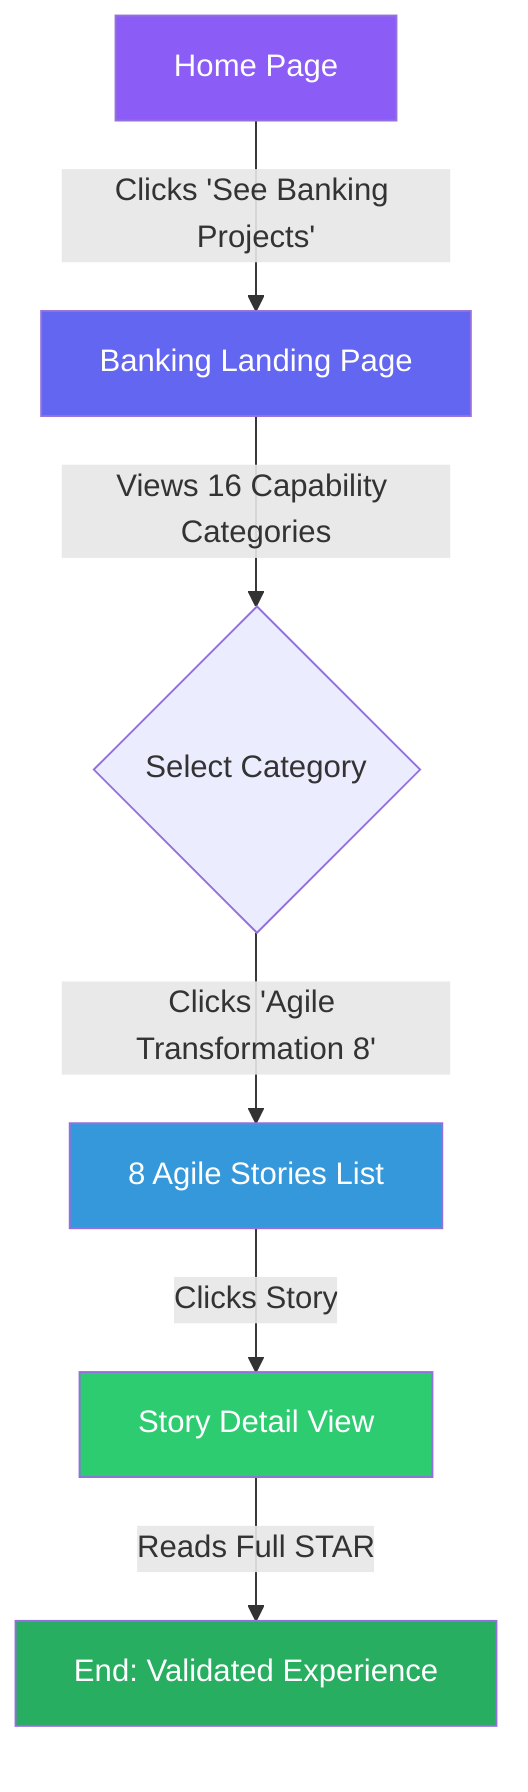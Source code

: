 graph TD
    A[Home Page] -->|Clicks 'See Banking Projects'| B[Banking Landing Page]
    B -->|Views 16 Capability Categories| C{Select Category}
    C -->|Clicks 'Agile Transformation 8'| D[8 Agile Stories List]
    D -->|Clicks Story| E[Story Detail View]
    E -->|Reads Full STAR| F[End: Validated Experience]

    style A fill:#8B5CF6,color:#fff
    style B fill:#6366F1,color:#fff
    style D fill:#3498DB,color:#fff
    style E fill:#2ECC71,color:#fff
    style F fill:#27AE60,color:#fff